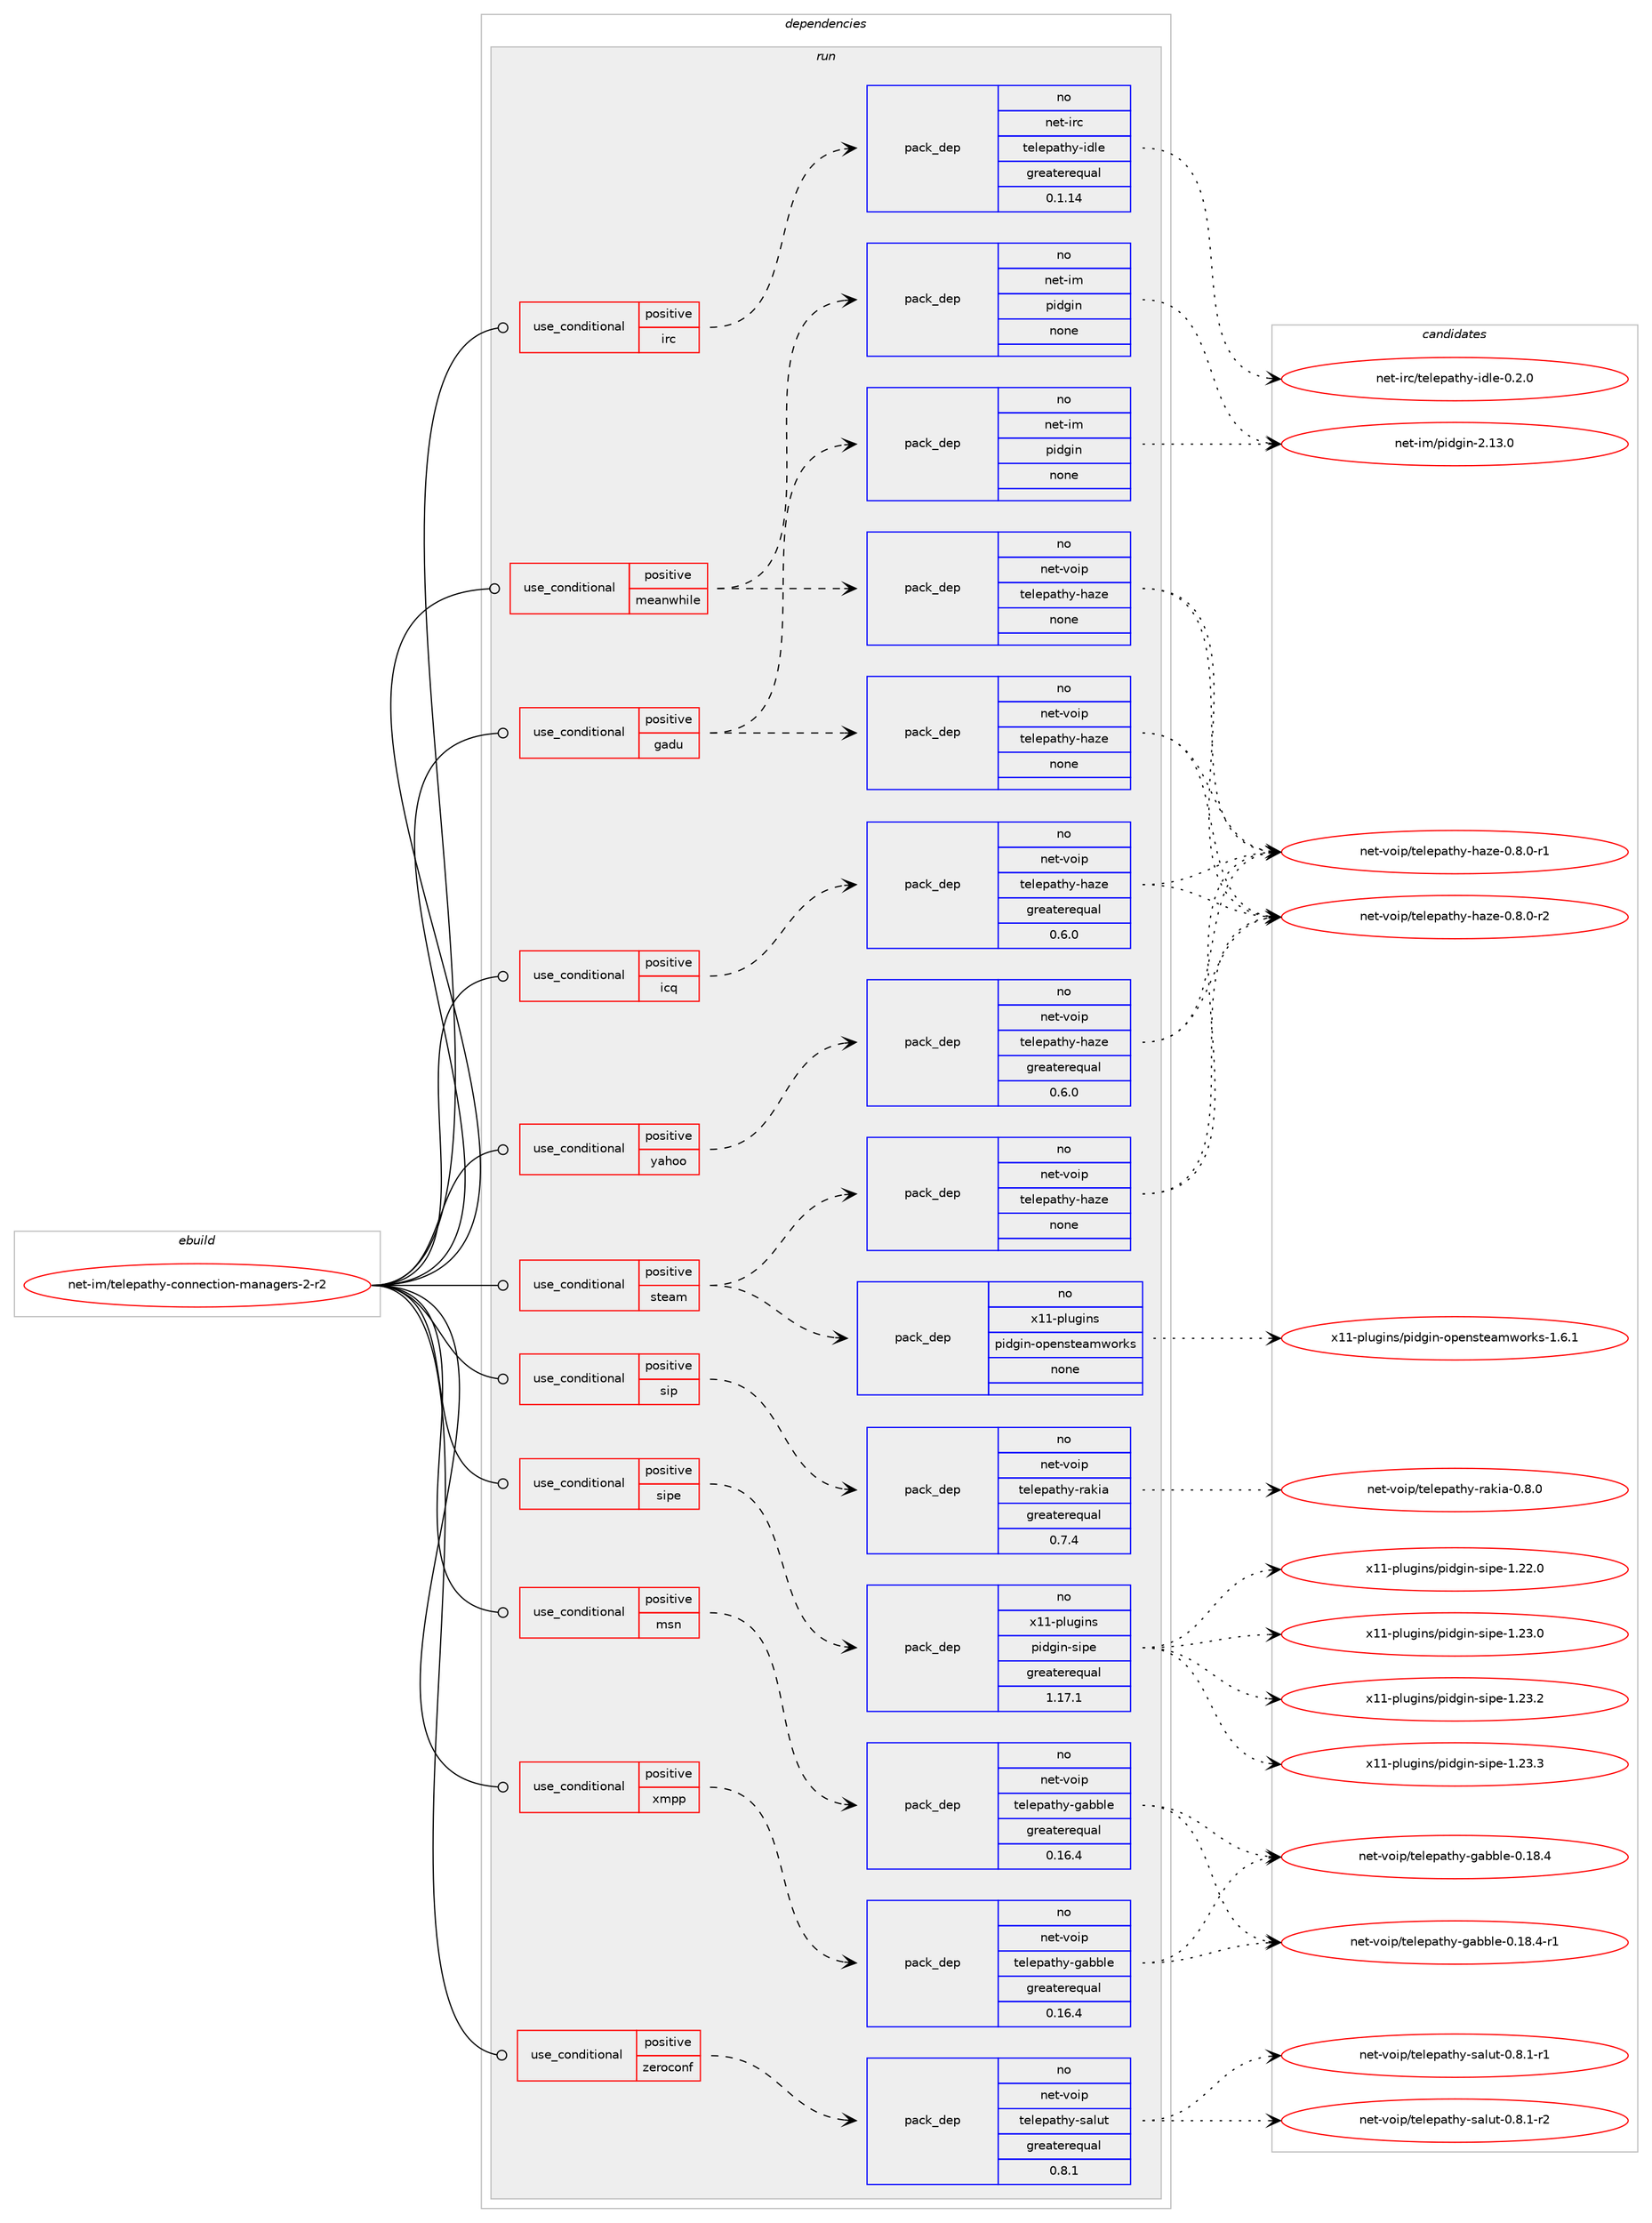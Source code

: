 digraph prolog {

# *************
# Graph options
# *************

newrank=true;
concentrate=true;
compound=true;
graph [rankdir=LR,fontname=Helvetica,fontsize=10,ranksep=1.5];#, ranksep=2.5, nodesep=0.2];
edge  [arrowhead=vee];
node  [fontname=Helvetica,fontsize=10];

# **********
# The ebuild
# **********

subgraph cluster_leftcol {
color=gray;
rank=same;
label=<<i>ebuild</i>>;
id [label="net-im/telepathy-connection-managers-2-r2", color=red, width=4, href="../net-im/telepathy-connection-managers-2-r2.svg"];
}

# ****************
# The dependencies
# ****************

subgraph cluster_midcol {
color=gray;
label=<<i>dependencies</i>>;
subgraph cluster_compile {
fillcolor="#eeeeee";
style=filled;
label=<<i>compile</i>>;
}
subgraph cluster_compileandrun {
fillcolor="#eeeeee";
style=filled;
label=<<i>compile and run</i>>;
}
subgraph cluster_run {
fillcolor="#eeeeee";
style=filled;
label=<<i>run</i>>;
subgraph cond445214 {
dependency1656009 [label=<<TABLE BORDER="0" CELLBORDER="1" CELLSPACING="0" CELLPADDING="4"><TR><TD ROWSPAN="3" CELLPADDING="10">use_conditional</TD></TR><TR><TD>positive</TD></TR><TR><TD>gadu</TD></TR></TABLE>>, shape=none, color=red];
subgraph pack1183956 {
dependency1656010 [label=<<TABLE BORDER="0" CELLBORDER="1" CELLSPACING="0" CELLPADDING="4" WIDTH="220"><TR><TD ROWSPAN="6" CELLPADDING="30">pack_dep</TD></TR><TR><TD WIDTH="110">no</TD></TR><TR><TD>net-im</TD></TR><TR><TD>pidgin</TD></TR><TR><TD>none</TD></TR><TR><TD></TD></TR></TABLE>>, shape=none, color=blue];
}
dependency1656009:e -> dependency1656010:w [weight=20,style="dashed",arrowhead="vee"];
subgraph pack1183957 {
dependency1656011 [label=<<TABLE BORDER="0" CELLBORDER="1" CELLSPACING="0" CELLPADDING="4" WIDTH="220"><TR><TD ROWSPAN="6" CELLPADDING="30">pack_dep</TD></TR><TR><TD WIDTH="110">no</TD></TR><TR><TD>net-voip</TD></TR><TR><TD>telepathy-haze</TD></TR><TR><TD>none</TD></TR><TR><TD></TD></TR></TABLE>>, shape=none, color=blue];
}
dependency1656009:e -> dependency1656011:w [weight=20,style="dashed",arrowhead="vee"];
}
id:e -> dependency1656009:w [weight=20,style="solid",arrowhead="odot"];
subgraph cond445215 {
dependency1656012 [label=<<TABLE BORDER="0" CELLBORDER="1" CELLSPACING="0" CELLPADDING="4"><TR><TD ROWSPAN="3" CELLPADDING="10">use_conditional</TD></TR><TR><TD>positive</TD></TR><TR><TD>icq</TD></TR></TABLE>>, shape=none, color=red];
subgraph pack1183958 {
dependency1656013 [label=<<TABLE BORDER="0" CELLBORDER="1" CELLSPACING="0" CELLPADDING="4" WIDTH="220"><TR><TD ROWSPAN="6" CELLPADDING="30">pack_dep</TD></TR><TR><TD WIDTH="110">no</TD></TR><TR><TD>net-voip</TD></TR><TR><TD>telepathy-haze</TD></TR><TR><TD>greaterequal</TD></TR><TR><TD>0.6.0</TD></TR></TABLE>>, shape=none, color=blue];
}
dependency1656012:e -> dependency1656013:w [weight=20,style="dashed",arrowhead="vee"];
}
id:e -> dependency1656012:w [weight=20,style="solid",arrowhead="odot"];
subgraph cond445216 {
dependency1656014 [label=<<TABLE BORDER="0" CELLBORDER="1" CELLSPACING="0" CELLPADDING="4"><TR><TD ROWSPAN="3" CELLPADDING="10">use_conditional</TD></TR><TR><TD>positive</TD></TR><TR><TD>irc</TD></TR></TABLE>>, shape=none, color=red];
subgraph pack1183959 {
dependency1656015 [label=<<TABLE BORDER="0" CELLBORDER="1" CELLSPACING="0" CELLPADDING="4" WIDTH="220"><TR><TD ROWSPAN="6" CELLPADDING="30">pack_dep</TD></TR><TR><TD WIDTH="110">no</TD></TR><TR><TD>net-irc</TD></TR><TR><TD>telepathy-idle</TD></TR><TR><TD>greaterequal</TD></TR><TR><TD>0.1.14</TD></TR></TABLE>>, shape=none, color=blue];
}
dependency1656014:e -> dependency1656015:w [weight=20,style="dashed",arrowhead="vee"];
}
id:e -> dependency1656014:w [weight=20,style="solid",arrowhead="odot"];
subgraph cond445217 {
dependency1656016 [label=<<TABLE BORDER="0" CELLBORDER="1" CELLSPACING="0" CELLPADDING="4"><TR><TD ROWSPAN="3" CELLPADDING="10">use_conditional</TD></TR><TR><TD>positive</TD></TR><TR><TD>meanwhile</TD></TR></TABLE>>, shape=none, color=red];
subgraph pack1183960 {
dependency1656017 [label=<<TABLE BORDER="0" CELLBORDER="1" CELLSPACING="0" CELLPADDING="4" WIDTH="220"><TR><TD ROWSPAN="6" CELLPADDING="30">pack_dep</TD></TR><TR><TD WIDTH="110">no</TD></TR><TR><TD>net-im</TD></TR><TR><TD>pidgin</TD></TR><TR><TD>none</TD></TR><TR><TD></TD></TR></TABLE>>, shape=none, color=blue];
}
dependency1656016:e -> dependency1656017:w [weight=20,style="dashed",arrowhead="vee"];
subgraph pack1183961 {
dependency1656018 [label=<<TABLE BORDER="0" CELLBORDER="1" CELLSPACING="0" CELLPADDING="4" WIDTH="220"><TR><TD ROWSPAN="6" CELLPADDING="30">pack_dep</TD></TR><TR><TD WIDTH="110">no</TD></TR><TR><TD>net-voip</TD></TR><TR><TD>telepathy-haze</TD></TR><TR><TD>none</TD></TR><TR><TD></TD></TR></TABLE>>, shape=none, color=blue];
}
dependency1656016:e -> dependency1656018:w [weight=20,style="dashed",arrowhead="vee"];
}
id:e -> dependency1656016:w [weight=20,style="solid",arrowhead="odot"];
subgraph cond445218 {
dependency1656019 [label=<<TABLE BORDER="0" CELLBORDER="1" CELLSPACING="0" CELLPADDING="4"><TR><TD ROWSPAN="3" CELLPADDING="10">use_conditional</TD></TR><TR><TD>positive</TD></TR><TR><TD>msn</TD></TR></TABLE>>, shape=none, color=red];
subgraph pack1183962 {
dependency1656020 [label=<<TABLE BORDER="0" CELLBORDER="1" CELLSPACING="0" CELLPADDING="4" WIDTH="220"><TR><TD ROWSPAN="6" CELLPADDING="30">pack_dep</TD></TR><TR><TD WIDTH="110">no</TD></TR><TR><TD>net-voip</TD></TR><TR><TD>telepathy-gabble</TD></TR><TR><TD>greaterequal</TD></TR><TR><TD>0.16.4</TD></TR></TABLE>>, shape=none, color=blue];
}
dependency1656019:e -> dependency1656020:w [weight=20,style="dashed",arrowhead="vee"];
}
id:e -> dependency1656019:w [weight=20,style="solid",arrowhead="odot"];
subgraph cond445219 {
dependency1656021 [label=<<TABLE BORDER="0" CELLBORDER="1" CELLSPACING="0" CELLPADDING="4"><TR><TD ROWSPAN="3" CELLPADDING="10">use_conditional</TD></TR><TR><TD>positive</TD></TR><TR><TD>sip</TD></TR></TABLE>>, shape=none, color=red];
subgraph pack1183963 {
dependency1656022 [label=<<TABLE BORDER="0" CELLBORDER="1" CELLSPACING="0" CELLPADDING="4" WIDTH="220"><TR><TD ROWSPAN="6" CELLPADDING="30">pack_dep</TD></TR><TR><TD WIDTH="110">no</TD></TR><TR><TD>net-voip</TD></TR><TR><TD>telepathy-rakia</TD></TR><TR><TD>greaterequal</TD></TR><TR><TD>0.7.4</TD></TR></TABLE>>, shape=none, color=blue];
}
dependency1656021:e -> dependency1656022:w [weight=20,style="dashed",arrowhead="vee"];
}
id:e -> dependency1656021:w [weight=20,style="solid",arrowhead="odot"];
subgraph cond445220 {
dependency1656023 [label=<<TABLE BORDER="0" CELLBORDER="1" CELLSPACING="0" CELLPADDING="4"><TR><TD ROWSPAN="3" CELLPADDING="10">use_conditional</TD></TR><TR><TD>positive</TD></TR><TR><TD>sipe</TD></TR></TABLE>>, shape=none, color=red];
subgraph pack1183964 {
dependency1656024 [label=<<TABLE BORDER="0" CELLBORDER="1" CELLSPACING="0" CELLPADDING="4" WIDTH="220"><TR><TD ROWSPAN="6" CELLPADDING="30">pack_dep</TD></TR><TR><TD WIDTH="110">no</TD></TR><TR><TD>x11-plugins</TD></TR><TR><TD>pidgin-sipe</TD></TR><TR><TD>greaterequal</TD></TR><TR><TD>1.17.1</TD></TR></TABLE>>, shape=none, color=blue];
}
dependency1656023:e -> dependency1656024:w [weight=20,style="dashed",arrowhead="vee"];
}
id:e -> dependency1656023:w [weight=20,style="solid",arrowhead="odot"];
subgraph cond445221 {
dependency1656025 [label=<<TABLE BORDER="0" CELLBORDER="1" CELLSPACING="0" CELLPADDING="4"><TR><TD ROWSPAN="3" CELLPADDING="10">use_conditional</TD></TR><TR><TD>positive</TD></TR><TR><TD>steam</TD></TR></TABLE>>, shape=none, color=red];
subgraph pack1183965 {
dependency1656026 [label=<<TABLE BORDER="0" CELLBORDER="1" CELLSPACING="0" CELLPADDING="4" WIDTH="220"><TR><TD ROWSPAN="6" CELLPADDING="30">pack_dep</TD></TR><TR><TD WIDTH="110">no</TD></TR><TR><TD>x11-plugins</TD></TR><TR><TD>pidgin-opensteamworks</TD></TR><TR><TD>none</TD></TR><TR><TD></TD></TR></TABLE>>, shape=none, color=blue];
}
dependency1656025:e -> dependency1656026:w [weight=20,style="dashed",arrowhead="vee"];
subgraph pack1183966 {
dependency1656027 [label=<<TABLE BORDER="0" CELLBORDER="1" CELLSPACING="0" CELLPADDING="4" WIDTH="220"><TR><TD ROWSPAN="6" CELLPADDING="30">pack_dep</TD></TR><TR><TD WIDTH="110">no</TD></TR><TR><TD>net-voip</TD></TR><TR><TD>telepathy-haze</TD></TR><TR><TD>none</TD></TR><TR><TD></TD></TR></TABLE>>, shape=none, color=blue];
}
dependency1656025:e -> dependency1656027:w [weight=20,style="dashed",arrowhead="vee"];
}
id:e -> dependency1656025:w [weight=20,style="solid",arrowhead="odot"];
subgraph cond445222 {
dependency1656028 [label=<<TABLE BORDER="0" CELLBORDER="1" CELLSPACING="0" CELLPADDING="4"><TR><TD ROWSPAN="3" CELLPADDING="10">use_conditional</TD></TR><TR><TD>positive</TD></TR><TR><TD>xmpp</TD></TR></TABLE>>, shape=none, color=red];
subgraph pack1183967 {
dependency1656029 [label=<<TABLE BORDER="0" CELLBORDER="1" CELLSPACING="0" CELLPADDING="4" WIDTH="220"><TR><TD ROWSPAN="6" CELLPADDING="30">pack_dep</TD></TR><TR><TD WIDTH="110">no</TD></TR><TR><TD>net-voip</TD></TR><TR><TD>telepathy-gabble</TD></TR><TR><TD>greaterequal</TD></TR><TR><TD>0.16.4</TD></TR></TABLE>>, shape=none, color=blue];
}
dependency1656028:e -> dependency1656029:w [weight=20,style="dashed",arrowhead="vee"];
}
id:e -> dependency1656028:w [weight=20,style="solid",arrowhead="odot"];
subgraph cond445223 {
dependency1656030 [label=<<TABLE BORDER="0" CELLBORDER="1" CELLSPACING="0" CELLPADDING="4"><TR><TD ROWSPAN="3" CELLPADDING="10">use_conditional</TD></TR><TR><TD>positive</TD></TR><TR><TD>yahoo</TD></TR></TABLE>>, shape=none, color=red];
subgraph pack1183968 {
dependency1656031 [label=<<TABLE BORDER="0" CELLBORDER="1" CELLSPACING="0" CELLPADDING="4" WIDTH="220"><TR><TD ROWSPAN="6" CELLPADDING="30">pack_dep</TD></TR><TR><TD WIDTH="110">no</TD></TR><TR><TD>net-voip</TD></TR><TR><TD>telepathy-haze</TD></TR><TR><TD>greaterequal</TD></TR><TR><TD>0.6.0</TD></TR></TABLE>>, shape=none, color=blue];
}
dependency1656030:e -> dependency1656031:w [weight=20,style="dashed",arrowhead="vee"];
}
id:e -> dependency1656030:w [weight=20,style="solid",arrowhead="odot"];
subgraph cond445224 {
dependency1656032 [label=<<TABLE BORDER="0" CELLBORDER="1" CELLSPACING="0" CELLPADDING="4"><TR><TD ROWSPAN="3" CELLPADDING="10">use_conditional</TD></TR><TR><TD>positive</TD></TR><TR><TD>zeroconf</TD></TR></TABLE>>, shape=none, color=red];
subgraph pack1183969 {
dependency1656033 [label=<<TABLE BORDER="0" CELLBORDER="1" CELLSPACING="0" CELLPADDING="4" WIDTH="220"><TR><TD ROWSPAN="6" CELLPADDING="30">pack_dep</TD></TR><TR><TD WIDTH="110">no</TD></TR><TR><TD>net-voip</TD></TR><TR><TD>telepathy-salut</TD></TR><TR><TD>greaterequal</TD></TR><TR><TD>0.8.1</TD></TR></TABLE>>, shape=none, color=blue];
}
dependency1656032:e -> dependency1656033:w [weight=20,style="dashed",arrowhead="vee"];
}
id:e -> dependency1656032:w [weight=20,style="solid",arrowhead="odot"];
}
}

# **************
# The candidates
# **************

subgraph cluster_choices {
rank=same;
color=gray;
label=<<i>candidates</i>>;

subgraph choice1183956 {
color=black;
nodesep=1;
choice110101116451051094711210510010310511045504649514648 [label="net-im/pidgin-2.13.0", color=red, width=4,href="../net-im/pidgin-2.13.0.svg"];
dependency1656010:e -> choice110101116451051094711210510010310511045504649514648:w [style=dotted,weight="100"];
}
subgraph choice1183957 {
color=black;
nodesep=1;
choice11010111645118111105112471161011081011129711610412145104971221014548465646484511449 [label="net-voip/telepathy-haze-0.8.0-r1", color=red, width=4,href="../net-voip/telepathy-haze-0.8.0-r1.svg"];
choice11010111645118111105112471161011081011129711610412145104971221014548465646484511450 [label="net-voip/telepathy-haze-0.8.0-r2", color=red, width=4,href="../net-voip/telepathy-haze-0.8.0-r2.svg"];
dependency1656011:e -> choice11010111645118111105112471161011081011129711610412145104971221014548465646484511449:w [style=dotted,weight="100"];
dependency1656011:e -> choice11010111645118111105112471161011081011129711610412145104971221014548465646484511450:w [style=dotted,weight="100"];
}
subgraph choice1183958 {
color=black;
nodesep=1;
choice11010111645118111105112471161011081011129711610412145104971221014548465646484511449 [label="net-voip/telepathy-haze-0.8.0-r1", color=red, width=4,href="../net-voip/telepathy-haze-0.8.0-r1.svg"];
choice11010111645118111105112471161011081011129711610412145104971221014548465646484511450 [label="net-voip/telepathy-haze-0.8.0-r2", color=red, width=4,href="../net-voip/telepathy-haze-0.8.0-r2.svg"];
dependency1656013:e -> choice11010111645118111105112471161011081011129711610412145104971221014548465646484511449:w [style=dotted,weight="100"];
dependency1656013:e -> choice11010111645118111105112471161011081011129711610412145104971221014548465646484511450:w [style=dotted,weight="100"];
}
subgraph choice1183959 {
color=black;
nodesep=1;
choice1101011164510511499471161011081011129711610412145105100108101454846504648 [label="net-irc/telepathy-idle-0.2.0", color=red, width=4,href="../net-irc/telepathy-idle-0.2.0.svg"];
dependency1656015:e -> choice1101011164510511499471161011081011129711610412145105100108101454846504648:w [style=dotted,weight="100"];
}
subgraph choice1183960 {
color=black;
nodesep=1;
choice110101116451051094711210510010310511045504649514648 [label="net-im/pidgin-2.13.0", color=red, width=4,href="../net-im/pidgin-2.13.0.svg"];
dependency1656017:e -> choice110101116451051094711210510010310511045504649514648:w [style=dotted,weight="100"];
}
subgraph choice1183961 {
color=black;
nodesep=1;
choice11010111645118111105112471161011081011129711610412145104971221014548465646484511449 [label="net-voip/telepathy-haze-0.8.0-r1", color=red, width=4,href="../net-voip/telepathy-haze-0.8.0-r1.svg"];
choice11010111645118111105112471161011081011129711610412145104971221014548465646484511450 [label="net-voip/telepathy-haze-0.8.0-r2", color=red, width=4,href="../net-voip/telepathy-haze-0.8.0-r2.svg"];
dependency1656018:e -> choice11010111645118111105112471161011081011129711610412145104971221014548465646484511449:w [style=dotted,weight="100"];
dependency1656018:e -> choice11010111645118111105112471161011081011129711610412145104971221014548465646484511450:w [style=dotted,weight="100"];
}
subgraph choice1183962 {
color=black;
nodesep=1;
choice1101011164511811110511247116101108101112971161041214510397989810810145484649564652 [label="net-voip/telepathy-gabble-0.18.4", color=red, width=4,href="../net-voip/telepathy-gabble-0.18.4.svg"];
choice11010111645118111105112471161011081011129711610412145103979898108101454846495646524511449 [label="net-voip/telepathy-gabble-0.18.4-r1", color=red, width=4,href="../net-voip/telepathy-gabble-0.18.4-r1.svg"];
dependency1656020:e -> choice1101011164511811110511247116101108101112971161041214510397989810810145484649564652:w [style=dotted,weight="100"];
dependency1656020:e -> choice11010111645118111105112471161011081011129711610412145103979898108101454846495646524511449:w [style=dotted,weight="100"];
}
subgraph choice1183963 {
color=black;
nodesep=1;
choice110101116451181111051124711610110810111297116104121451149710710597454846564648 [label="net-voip/telepathy-rakia-0.8.0", color=red, width=4,href="../net-voip/telepathy-rakia-0.8.0.svg"];
dependency1656022:e -> choice110101116451181111051124711610110810111297116104121451149710710597454846564648:w [style=dotted,weight="100"];
}
subgraph choice1183964 {
color=black;
nodesep=1;
choice120494945112108117103105110115471121051001031051104511510511210145494650504648 [label="x11-plugins/pidgin-sipe-1.22.0", color=red, width=4,href="../x11-plugins/pidgin-sipe-1.22.0.svg"];
choice120494945112108117103105110115471121051001031051104511510511210145494650514648 [label="x11-plugins/pidgin-sipe-1.23.0", color=red, width=4,href="../x11-plugins/pidgin-sipe-1.23.0.svg"];
choice120494945112108117103105110115471121051001031051104511510511210145494650514650 [label="x11-plugins/pidgin-sipe-1.23.2", color=red, width=4,href="../x11-plugins/pidgin-sipe-1.23.2.svg"];
choice120494945112108117103105110115471121051001031051104511510511210145494650514651 [label="x11-plugins/pidgin-sipe-1.23.3", color=red, width=4,href="../x11-plugins/pidgin-sipe-1.23.3.svg"];
dependency1656024:e -> choice120494945112108117103105110115471121051001031051104511510511210145494650504648:w [style=dotted,weight="100"];
dependency1656024:e -> choice120494945112108117103105110115471121051001031051104511510511210145494650514648:w [style=dotted,weight="100"];
dependency1656024:e -> choice120494945112108117103105110115471121051001031051104511510511210145494650514650:w [style=dotted,weight="100"];
dependency1656024:e -> choice120494945112108117103105110115471121051001031051104511510511210145494650514651:w [style=dotted,weight="100"];
}
subgraph choice1183965 {
color=black;
nodesep=1;
choice120494945112108117103105110115471121051001031051104511111210111011511610197109119111114107115454946544649 [label="x11-plugins/pidgin-opensteamworks-1.6.1", color=red, width=4,href="../x11-plugins/pidgin-opensteamworks-1.6.1.svg"];
dependency1656026:e -> choice120494945112108117103105110115471121051001031051104511111210111011511610197109119111114107115454946544649:w [style=dotted,weight="100"];
}
subgraph choice1183966 {
color=black;
nodesep=1;
choice11010111645118111105112471161011081011129711610412145104971221014548465646484511449 [label="net-voip/telepathy-haze-0.8.0-r1", color=red, width=4,href="../net-voip/telepathy-haze-0.8.0-r1.svg"];
choice11010111645118111105112471161011081011129711610412145104971221014548465646484511450 [label="net-voip/telepathy-haze-0.8.0-r2", color=red, width=4,href="../net-voip/telepathy-haze-0.8.0-r2.svg"];
dependency1656027:e -> choice11010111645118111105112471161011081011129711610412145104971221014548465646484511449:w [style=dotted,weight="100"];
dependency1656027:e -> choice11010111645118111105112471161011081011129711610412145104971221014548465646484511450:w [style=dotted,weight="100"];
}
subgraph choice1183967 {
color=black;
nodesep=1;
choice1101011164511811110511247116101108101112971161041214510397989810810145484649564652 [label="net-voip/telepathy-gabble-0.18.4", color=red, width=4,href="../net-voip/telepathy-gabble-0.18.4.svg"];
choice11010111645118111105112471161011081011129711610412145103979898108101454846495646524511449 [label="net-voip/telepathy-gabble-0.18.4-r1", color=red, width=4,href="../net-voip/telepathy-gabble-0.18.4-r1.svg"];
dependency1656029:e -> choice1101011164511811110511247116101108101112971161041214510397989810810145484649564652:w [style=dotted,weight="100"];
dependency1656029:e -> choice11010111645118111105112471161011081011129711610412145103979898108101454846495646524511449:w [style=dotted,weight="100"];
}
subgraph choice1183968 {
color=black;
nodesep=1;
choice11010111645118111105112471161011081011129711610412145104971221014548465646484511449 [label="net-voip/telepathy-haze-0.8.0-r1", color=red, width=4,href="../net-voip/telepathy-haze-0.8.0-r1.svg"];
choice11010111645118111105112471161011081011129711610412145104971221014548465646484511450 [label="net-voip/telepathy-haze-0.8.0-r2", color=red, width=4,href="../net-voip/telepathy-haze-0.8.0-r2.svg"];
dependency1656031:e -> choice11010111645118111105112471161011081011129711610412145104971221014548465646484511449:w [style=dotted,weight="100"];
dependency1656031:e -> choice11010111645118111105112471161011081011129711610412145104971221014548465646484511450:w [style=dotted,weight="100"];
}
subgraph choice1183969 {
color=black;
nodesep=1;
choice11010111645118111105112471161011081011129711610412145115971081171164548465646494511449 [label="net-voip/telepathy-salut-0.8.1-r1", color=red, width=4,href="../net-voip/telepathy-salut-0.8.1-r1.svg"];
choice11010111645118111105112471161011081011129711610412145115971081171164548465646494511450 [label="net-voip/telepathy-salut-0.8.1-r2", color=red, width=4,href="../net-voip/telepathy-salut-0.8.1-r2.svg"];
dependency1656033:e -> choice11010111645118111105112471161011081011129711610412145115971081171164548465646494511449:w [style=dotted,weight="100"];
dependency1656033:e -> choice11010111645118111105112471161011081011129711610412145115971081171164548465646494511450:w [style=dotted,weight="100"];
}
}

}
